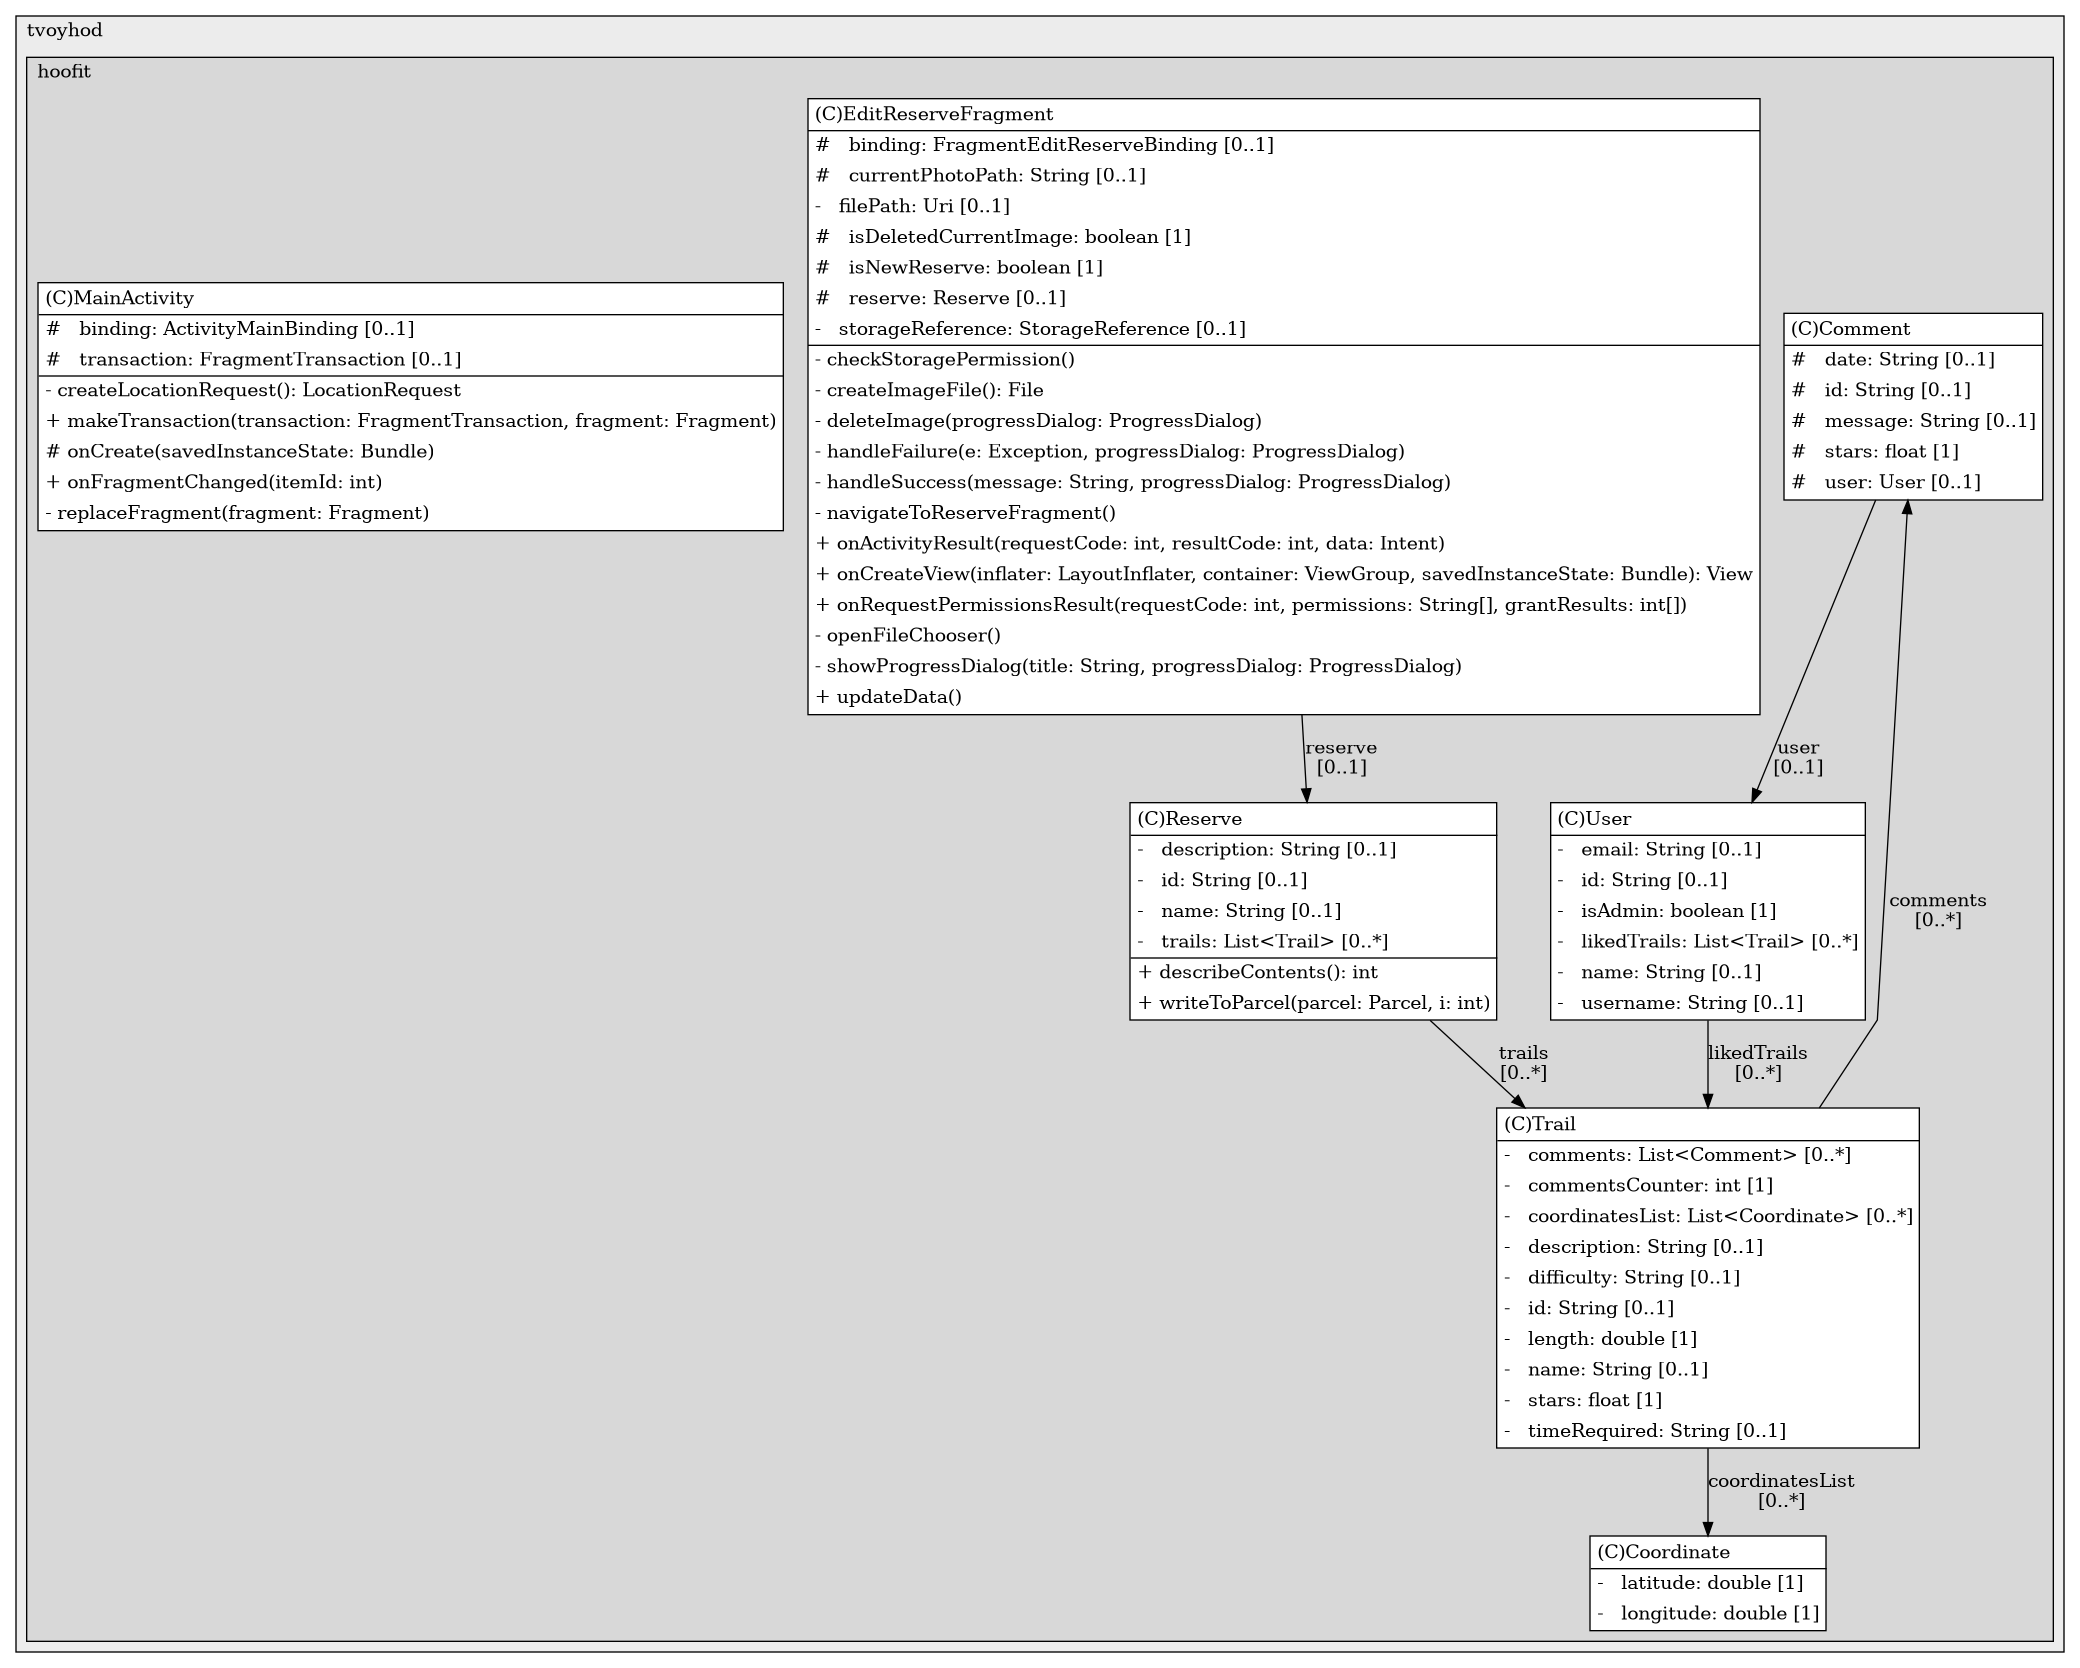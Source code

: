 @startuml

/' diagram meta data start
config=StructureConfiguration;
{
  "projectClassification": {
    "searchMode": "OpenProject", // OpenProject, AllProjects
    "includedProjects": "",
    "pathEndKeywords": "*.impl",
    "isClientPath": "",
    "isClientName": "",
    "isTestPath": "",
    "isTestName": "",
    "isMappingPath": "",
    "isMappingName": "",
    "isDataAccessPath": "",
    "isDataAccessName": "",
    "isDataStructurePath": "",
    "isDataStructureName": "",
    "isInterfaceStructuresPath": "",
    "isInterfaceStructuresName": "",
    "isEntryPointPath": "",
    "isEntryPointName": "",
    "treatFinalFieldsAsMandatory": false
  },
  "graphRestriction": {
    "classPackageExcludeFilter": "",
    "classPackageIncludeFilter": "",
    "classNameExcludeFilter": "",
    "classNameIncludeFilter": "",
    "methodNameExcludeFilter": "",
    "methodNameIncludeFilter": "",
    "removeByInheritance": "", // inheritance/annotation based filtering is done in a second step
    "removeByAnnotation": "",
    "removeByClassPackage": "", // cleanup the graph after inheritance/annotation based filtering is done
    "removeByClassName": "",
    "cutMappings": false,
    "cutEnum": true,
    "cutTests": true,
    "cutClient": true,
    "cutDataAccess": false,
    "cutInterfaceStructures": false,
    "cutDataStructures": false,
    "cutGetterAndSetter": true,
    "cutConstructors": true
  },
  "graphTraversal": {
    "forwardDepth": 6,
    "backwardDepth": 6,
    "classPackageExcludeFilter": "",
    "classPackageIncludeFilter": "",
    "classNameExcludeFilter": "",
    "classNameIncludeFilter": "",
    "methodNameExcludeFilter": "",
    "methodNameIncludeFilter": "",
    "hideMappings": false,
    "hideDataStructures": false,
    "hidePrivateMethods": true,
    "hideInterfaceCalls": true, // indirection: implementation -> interface (is hidden) -> implementation
    "onlyShowApplicationEntryPoints": false, // root node is included
    "useMethodCallsForStructureDiagram": "ForwardOnly" // ForwardOnly, BothDirections, No
  },
  "details": {
    "aggregation": "GroupByClass", // ByClass, GroupByClass, None
    "showClassGenericTypes": true,
    "showMethods": true,
    "showMethodParameterNames": true,
    "showMethodParameterTypes": true,
    "showMethodReturnType": true,
    "showPackageLevels": 2,
    "showDetailedClassStructure": true
  },
  "rootClass": "com.tvoyhod.hoofit.ui.editInfo.EditReserveFragment",
  "extensionCallbackMethod": "" // qualified.class.name#methodName - signature: public static String method(String)
}
diagram meta data end '/



digraph g {
    rankdir="TB"
    splines=polyline
    

'nodes 
subgraph cluster_939296559 { 
   	label=tvoyhod
	labeljust=l
	fillcolor="#ececec"
	style=filled
   
   subgraph cluster_1403126406 { 
   	label=hoofit
	labeljust=l
	fillcolor="#d8d8d8"
	style=filled
   
   Comment200341979[
	label=<<TABLE BORDER="1" CELLBORDER="0" CELLPADDING="4" CELLSPACING="0">
<TR><TD ALIGN="LEFT" >(C)Comment</TD></TR>
<HR/>
<TR><TD ALIGN="LEFT" >#   date: String [0..1]</TD></TR>
<TR><TD ALIGN="LEFT" >#   id: String [0..1]</TD></TR>
<TR><TD ALIGN="LEFT" >#   message: String [0..1]</TD></TR>
<TR><TD ALIGN="LEFT" >#   stars: float [1]</TD></TR>
<TR><TD ALIGN="LEFT" >#   user: User [0..1]</TD></TR>
</TABLE>>
	style=filled
	margin=0
	shape=plaintext
	fillcolor="#FFFFFF"
];

Coordinate200341979[
	label=<<TABLE BORDER="1" CELLBORDER="0" CELLPADDING="4" CELLSPACING="0">
<TR><TD ALIGN="LEFT" >(C)Coordinate</TD></TR>
<HR/>
<TR><TD ALIGN="LEFT" >-   latitude: double [1]</TD></TR>
<TR><TD ALIGN="LEFT" >-   longitude: double [1]</TD></TR>
</TABLE>>
	style=filled
	margin=0
	shape=plaintext
	fillcolor="#FFFFFF"
];

EditReserveFragment1972696343[
	label=<<TABLE BORDER="1" CELLBORDER="0" CELLPADDING="4" CELLSPACING="0">
<TR><TD ALIGN="LEFT" >(C)EditReserveFragment</TD></TR>
<HR/>
<TR><TD ALIGN="LEFT" >#   binding: FragmentEditReserveBinding [0..1]</TD></TR>
<TR><TD ALIGN="LEFT" >#   currentPhotoPath: String [0..1]</TD></TR>
<TR><TD ALIGN="LEFT" >-   filePath: Uri [0..1]</TD></TR>
<TR><TD ALIGN="LEFT" >#   isDeletedCurrentImage: boolean [1]</TD></TR>
<TR><TD ALIGN="LEFT" >#   isNewReserve: boolean [1]</TD></TR>
<TR><TD ALIGN="LEFT" >#   reserve: Reserve [0..1]</TD></TR>
<TR><TD ALIGN="LEFT" >-   storageReference: StorageReference [0..1]</TD></TR>
<HR/>
<TR><TD ALIGN="LEFT" >- checkStoragePermission()</TD></TR>
<TR><TD ALIGN="LEFT" >- createImageFile(): File</TD></TR>
<TR><TD ALIGN="LEFT" >- deleteImage(progressDialog: ProgressDialog)</TD></TR>
<TR><TD ALIGN="LEFT" >- handleFailure(e: Exception, progressDialog: ProgressDialog)</TD></TR>
<TR><TD ALIGN="LEFT" >- handleSuccess(message: String, progressDialog: ProgressDialog)</TD></TR>
<TR><TD ALIGN="LEFT" >- navigateToReserveFragment()</TD></TR>
<TR><TD ALIGN="LEFT" >+ onActivityResult(requestCode: int, resultCode: int, data: Intent)</TD></TR>
<TR><TD ALIGN="LEFT" >+ onCreateView(inflater: LayoutInflater, container: ViewGroup, savedInstanceState: Bundle): View</TD></TR>
<TR><TD ALIGN="LEFT" >+ onRequestPermissionsResult(requestCode: int, permissions: String[], grantResults: int[])</TD></TR>
<TR><TD ALIGN="LEFT" >- openFileChooser()</TD></TR>
<TR><TD ALIGN="LEFT" >- showProgressDialog(title: String, progressDialog: ProgressDialog)</TD></TR>
<TR><TD ALIGN="LEFT" >+ updateData()</TD></TR>
</TABLE>>
	style=filled
	margin=0
	shape=plaintext
	fillcolor="#FFFFFF"
];

MainActivity2109978989[
	label=<<TABLE BORDER="1" CELLBORDER="0" CELLPADDING="4" CELLSPACING="0">
<TR><TD ALIGN="LEFT" >(C)MainActivity</TD></TR>
<HR/>
<TR><TD ALIGN="LEFT" >#   binding: ActivityMainBinding [0..1]</TD></TR>
<TR><TD ALIGN="LEFT" >#   transaction: FragmentTransaction [0..1]</TD></TR>
<HR/>
<TR><TD ALIGN="LEFT" >- createLocationRequest(): LocationRequest</TD></TR>
<TR><TD ALIGN="LEFT" >+ makeTransaction(transaction: FragmentTransaction, fragment: Fragment)</TD></TR>
<TR><TD ALIGN="LEFT" ># onCreate(savedInstanceState: Bundle)</TD></TR>
<TR><TD ALIGN="LEFT" >+ onFragmentChanged(itemId: int)</TD></TR>
<TR><TD ALIGN="LEFT" >- replaceFragment(fragment: Fragment)</TD></TR>
</TABLE>>
	style=filled
	margin=0
	shape=plaintext
	fillcolor="#FFFFFF"
];

Reserve200341979[
	label=<<TABLE BORDER="1" CELLBORDER="0" CELLPADDING="4" CELLSPACING="0">
<TR><TD ALIGN="LEFT" >(C)Reserve</TD></TR>
<HR/>
<TR><TD ALIGN="LEFT" >-   description: String [0..1]</TD></TR>
<TR><TD ALIGN="LEFT" >-   id: String [0..1]</TD></TR>
<TR><TD ALIGN="LEFT" >-   name: String [0..1]</TD></TR>
<TR><TD ALIGN="LEFT" >-   trails: List&lt;Trail&gt; [0..*]</TD></TR>
<HR/>
<TR><TD ALIGN="LEFT" >+ describeContents(): int</TD></TR>
<TR><TD ALIGN="LEFT" >+ writeToParcel(parcel: Parcel, i: int)</TD></TR>
</TABLE>>
	style=filled
	margin=0
	shape=plaintext
	fillcolor="#FFFFFF"
];

Trail200341979[
	label=<<TABLE BORDER="1" CELLBORDER="0" CELLPADDING="4" CELLSPACING="0">
<TR><TD ALIGN="LEFT" >(C)Trail</TD></TR>
<HR/>
<TR><TD ALIGN="LEFT" >-   comments: List&lt;Comment&gt; [0..*]</TD></TR>
<TR><TD ALIGN="LEFT" >-   commentsCounter: int [1]</TD></TR>
<TR><TD ALIGN="LEFT" >-   coordinatesList: List&lt;Coordinate&gt; [0..*]</TD></TR>
<TR><TD ALIGN="LEFT" >-   description: String [0..1]</TD></TR>
<TR><TD ALIGN="LEFT" >-   difficulty: String [0..1]</TD></TR>
<TR><TD ALIGN="LEFT" >-   id: String [0..1]</TD></TR>
<TR><TD ALIGN="LEFT" >-   length: double [1]</TD></TR>
<TR><TD ALIGN="LEFT" >-   name: String [0..1]</TD></TR>
<TR><TD ALIGN="LEFT" >-   stars: float [1]</TD></TR>
<TR><TD ALIGN="LEFT" >-   timeRequired: String [0..1]</TD></TR>
</TABLE>>
	style=filled
	margin=0
	shape=plaintext
	fillcolor="#FFFFFF"
];

User200341979[
	label=<<TABLE BORDER="1" CELLBORDER="0" CELLPADDING="4" CELLSPACING="0">
<TR><TD ALIGN="LEFT" >(C)User</TD></TR>
<HR/>
<TR><TD ALIGN="LEFT" >-   email: String [0..1]</TD></TR>
<TR><TD ALIGN="LEFT" >-   id: String [0..1]</TD></TR>
<TR><TD ALIGN="LEFT" >-   isAdmin: boolean [1]</TD></TR>
<TR><TD ALIGN="LEFT" >-   likedTrails: List&lt;Trail&gt; [0..*]</TD></TR>
<TR><TD ALIGN="LEFT" >-   name: String [0..1]</TD></TR>
<TR><TD ALIGN="LEFT" >-   username: String [0..1]</TD></TR>
</TABLE>>
	style=filled
	margin=0
	shape=plaintext
	fillcolor="#FFFFFF"
];
} 
} 

'edges    
Comment200341979 -> User200341979[label="user
[0..1]"];
EditReserveFragment1972696343 -> Reserve200341979[label="reserve
[0..1]"];
Reserve200341979 -> Trail200341979[label="trails
[0..*]"];
Trail200341979 -> Comment200341979[label="comments
[0..*]"];
Trail200341979 -> Coordinate200341979[label="coordinatesList
[0..*]"];
User200341979 -> Trail200341979[label="likedTrails
[0..*]"];
    
}
@enduml